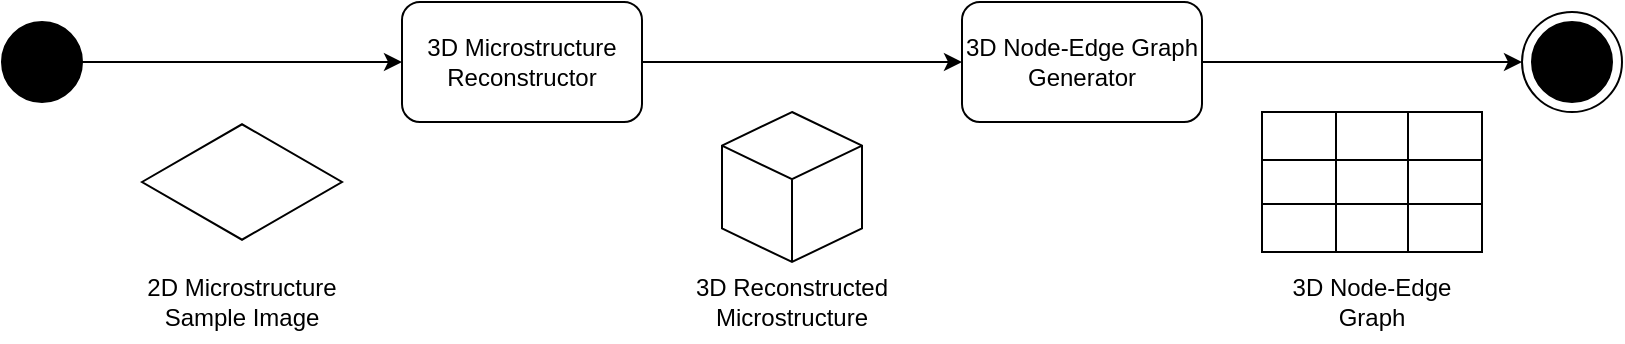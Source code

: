 <mxfile version="13.10.6" type="github">
  <diagram id="DneVaAyhdad69BxYedYH" name="Page-1">
    <mxGraphModel dx="1678" dy="904" grid="1" gridSize="10" guides="1" tooltips="1" connect="1" arrows="1" fold="1" page="1" pageScale="1" pageWidth="850" pageHeight="1100" math="0" shadow="0">
      <root>
        <mxCell id="0" />
        <mxCell id="1" parent="0" />
        <mxCell id="nuIwZcw9V5fFqdJJb3ko-9" style="edgeStyle=orthogonalEdgeStyle;rounded=0;orthogonalLoop=1;jettySize=auto;html=1;exitX=1;exitY=0.5;exitDx=0;exitDy=0;entryX=0;entryY=0.5;entryDx=0;entryDy=0;" edge="1" parent="1" source="nuIwZcw9V5fFqdJJb3ko-1" target="nuIwZcw9V5fFqdJJb3ko-7">
          <mxGeometry relative="1" as="geometry" />
        </mxCell>
        <mxCell id="nuIwZcw9V5fFqdJJb3ko-1" value="" style="ellipse;whiteSpace=wrap;html=1;aspect=fixed;fillColor=#000000;" vertex="1" parent="1">
          <mxGeometry y="280" width="40" height="40" as="geometry" />
        </mxCell>
        <mxCell id="nuIwZcw9V5fFqdJJb3ko-4" value="" style="group" vertex="1" connectable="0" parent="1">
          <mxGeometry x="760" y="275" width="50" height="50" as="geometry" />
        </mxCell>
        <mxCell id="nuIwZcw9V5fFqdJJb3ko-3" value="" style="ellipse;whiteSpace=wrap;html=1;aspect=fixed;fillColor=#FFFFFF;" vertex="1" parent="nuIwZcw9V5fFqdJJb3ko-4">
          <mxGeometry width="50" height="50" as="geometry" />
        </mxCell>
        <mxCell id="nuIwZcw9V5fFqdJJb3ko-2" value="" style="ellipse;whiteSpace=wrap;html=1;aspect=fixed;fillColor=#000000;" vertex="1" parent="nuIwZcw9V5fFqdJJb3ko-4">
          <mxGeometry x="5" y="5" width="40" height="40" as="geometry" />
        </mxCell>
        <mxCell id="nuIwZcw9V5fFqdJJb3ko-10" style="edgeStyle=orthogonalEdgeStyle;rounded=0;orthogonalLoop=1;jettySize=auto;html=1;exitX=1;exitY=0.5;exitDx=0;exitDy=0;entryX=0;entryY=0.5;entryDx=0;entryDy=0;" edge="1" parent="1" source="nuIwZcw9V5fFqdJJb3ko-7" target="nuIwZcw9V5fFqdJJb3ko-8">
          <mxGeometry relative="1" as="geometry" />
        </mxCell>
        <mxCell id="nuIwZcw9V5fFqdJJb3ko-7" value="3D Microstructure Reconstructor" style="rounded=1;whiteSpace=wrap;html=1;fillColor=#FFFFFF;" vertex="1" parent="1">
          <mxGeometry x="200" y="270" width="120" height="60" as="geometry" />
        </mxCell>
        <mxCell id="nuIwZcw9V5fFqdJJb3ko-13" style="edgeStyle=orthogonalEdgeStyle;rounded=0;orthogonalLoop=1;jettySize=auto;html=1;exitX=1;exitY=0.5;exitDx=0;exitDy=0;entryX=0;entryY=0.5;entryDx=0;entryDy=0;" edge="1" parent="1" source="nuIwZcw9V5fFqdJJb3ko-8" target="nuIwZcw9V5fFqdJJb3ko-3">
          <mxGeometry relative="1" as="geometry" />
        </mxCell>
        <mxCell id="nuIwZcw9V5fFqdJJb3ko-8" value="3D Node-Edge Graph Generator" style="rounded=1;whiteSpace=wrap;html=1;fillColor=#FFFFFF;" vertex="1" parent="1">
          <mxGeometry x="480" y="270" width="120" height="60" as="geometry" />
        </mxCell>
        <mxCell id="nuIwZcw9V5fFqdJJb3ko-12" value="" style="html=1;whiteSpace=wrap;aspect=fixed;shape=isoRectangle;fillColor=#FFFFFF;" vertex="1" parent="1">
          <mxGeometry x="70" y="330" width="100" height="60" as="geometry" />
        </mxCell>
        <mxCell id="nuIwZcw9V5fFqdJJb3ko-14" value="" style="html=1;whiteSpace=wrap;shape=isoCube2;backgroundOutline=1;isoAngle=15;fillColor=#FFFFFF;" vertex="1" parent="1">
          <mxGeometry x="360" y="325" width="70" height="75" as="geometry" />
        </mxCell>
        <mxCell id="nuIwZcw9V5fFqdJJb3ko-16" value="" style="shape=table;html=1;whiteSpace=wrap;startSize=0;container=1;collapsible=0;childLayout=tableLayout;fillColor=#FFFFFF;" vertex="1" parent="1">
          <mxGeometry x="630" y="325" width="110" height="70" as="geometry" />
        </mxCell>
        <mxCell id="nuIwZcw9V5fFqdJJb3ko-17" value="" style="shape=partialRectangle;html=1;whiteSpace=wrap;collapsible=0;dropTarget=0;pointerEvents=0;fillColor=none;top=0;left=0;bottom=0;right=0;points=[[0,0.5],[1,0.5]];portConstraint=eastwest;" vertex="1" parent="nuIwZcw9V5fFqdJJb3ko-16">
          <mxGeometry width="110" height="24" as="geometry" />
        </mxCell>
        <mxCell id="nuIwZcw9V5fFqdJJb3ko-18" value="" style="shape=partialRectangle;html=1;whiteSpace=wrap;connectable=0;fillColor=none;top=0;left=0;bottom=0;right=0;overflow=hidden;" vertex="1" parent="nuIwZcw9V5fFqdJJb3ko-17">
          <mxGeometry width="37" height="24" as="geometry" />
        </mxCell>
        <mxCell id="nuIwZcw9V5fFqdJJb3ko-19" value="" style="shape=partialRectangle;html=1;whiteSpace=wrap;connectable=0;fillColor=none;top=0;left=0;bottom=0;right=0;overflow=hidden;" vertex="1" parent="nuIwZcw9V5fFqdJJb3ko-17">
          <mxGeometry x="37" width="36" height="24" as="geometry" />
        </mxCell>
        <mxCell id="nuIwZcw9V5fFqdJJb3ko-20" value="" style="shape=partialRectangle;html=1;whiteSpace=wrap;connectable=0;fillColor=none;top=0;left=0;bottom=0;right=0;overflow=hidden;" vertex="1" parent="nuIwZcw9V5fFqdJJb3ko-17">
          <mxGeometry x="73" width="37" height="24" as="geometry" />
        </mxCell>
        <mxCell id="nuIwZcw9V5fFqdJJb3ko-21" value="" style="shape=partialRectangle;html=1;whiteSpace=wrap;collapsible=0;dropTarget=0;pointerEvents=0;fillColor=none;top=0;left=0;bottom=0;right=0;points=[[0,0.5],[1,0.5]];portConstraint=eastwest;" vertex="1" parent="nuIwZcw9V5fFqdJJb3ko-16">
          <mxGeometry y="24" width="110" height="22" as="geometry" />
        </mxCell>
        <mxCell id="nuIwZcw9V5fFqdJJb3ko-22" value="" style="shape=partialRectangle;html=1;whiteSpace=wrap;connectable=0;fillColor=none;top=0;left=0;bottom=0;right=0;overflow=hidden;" vertex="1" parent="nuIwZcw9V5fFqdJJb3ko-21">
          <mxGeometry width="37" height="22" as="geometry" />
        </mxCell>
        <mxCell id="nuIwZcw9V5fFqdJJb3ko-23" value="" style="shape=partialRectangle;html=1;whiteSpace=wrap;connectable=0;fillColor=none;top=0;left=0;bottom=0;right=0;overflow=hidden;" vertex="1" parent="nuIwZcw9V5fFqdJJb3ko-21">
          <mxGeometry x="37" width="36" height="22" as="geometry" />
        </mxCell>
        <mxCell id="nuIwZcw9V5fFqdJJb3ko-24" value="" style="shape=partialRectangle;html=1;whiteSpace=wrap;connectable=0;fillColor=none;top=0;left=0;bottom=0;right=0;overflow=hidden;" vertex="1" parent="nuIwZcw9V5fFqdJJb3ko-21">
          <mxGeometry x="73" width="37" height="22" as="geometry" />
        </mxCell>
        <mxCell id="nuIwZcw9V5fFqdJJb3ko-25" value="" style="shape=partialRectangle;html=1;whiteSpace=wrap;collapsible=0;dropTarget=0;pointerEvents=0;fillColor=none;top=0;left=0;bottom=0;right=0;points=[[0,0.5],[1,0.5]];portConstraint=eastwest;" vertex="1" parent="nuIwZcw9V5fFqdJJb3ko-16">
          <mxGeometry y="46" width="110" height="24" as="geometry" />
        </mxCell>
        <mxCell id="nuIwZcw9V5fFqdJJb3ko-26" value="" style="shape=partialRectangle;html=1;whiteSpace=wrap;connectable=0;fillColor=none;top=0;left=0;bottom=0;right=0;overflow=hidden;" vertex="1" parent="nuIwZcw9V5fFqdJJb3ko-25">
          <mxGeometry width="37" height="24" as="geometry" />
        </mxCell>
        <mxCell id="nuIwZcw9V5fFqdJJb3ko-27" value="" style="shape=partialRectangle;html=1;whiteSpace=wrap;connectable=0;fillColor=none;top=0;left=0;bottom=0;right=0;overflow=hidden;" vertex="1" parent="nuIwZcw9V5fFqdJJb3ko-25">
          <mxGeometry x="37" width="36" height="24" as="geometry" />
        </mxCell>
        <mxCell id="nuIwZcw9V5fFqdJJb3ko-28" value="" style="shape=partialRectangle;html=1;whiteSpace=wrap;connectable=0;fillColor=none;top=0;left=0;bottom=0;right=0;overflow=hidden;" vertex="1" parent="nuIwZcw9V5fFqdJJb3ko-25">
          <mxGeometry x="73" width="37" height="24" as="geometry" />
        </mxCell>
        <UserObject label="2D Microstructure Sample Image" placeholders="1" name="Variable" id="nuIwZcw9V5fFqdJJb3ko-30">
          <mxCell style="text;html=1;strokeColor=none;fillColor=none;align=center;verticalAlign=middle;whiteSpace=wrap;overflow=hidden;" vertex="1" parent="1">
            <mxGeometry x="65" y="400" width="110" height="40" as="geometry" />
          </mxCell>
        </UserObject>
        <UserObject label="3D Reconstructed Microstructure" placeholders="1" name="Variable" id="nuIwZcw9V5fFqdJJb3ko-31">
          <mxCell style="text;html=1;strokeColor=none;fillColor=none;align=center;verticalAlign=middle;whiteSpace=wrap;overflow=hidden;" vertex="1" parent="1">
            <mxGeometry x="340" y="400" width="110" height="40" as="geometry" />
          </mxCell>
        </UserObject>
        <UserObject label="3D Node-Edge Graph" placeholders="1" name="Variable" id="nuIwZcw9V5fFqdJJb3ko-32">
          <mxCell style="text;html=1;strokeColor=none;fillColor=none;align=center;verticalAlign=middle;whiteSpace=wrap;overflow=hidden;" vertex="1" parent="1">
            <mxGeometry x="630" y="400" width="110" height="40" as="geometry" />
          </mxCell>
        </UserObject>
      </root>
    </mxGraphModel>
  </diagram>
</mxfile>
